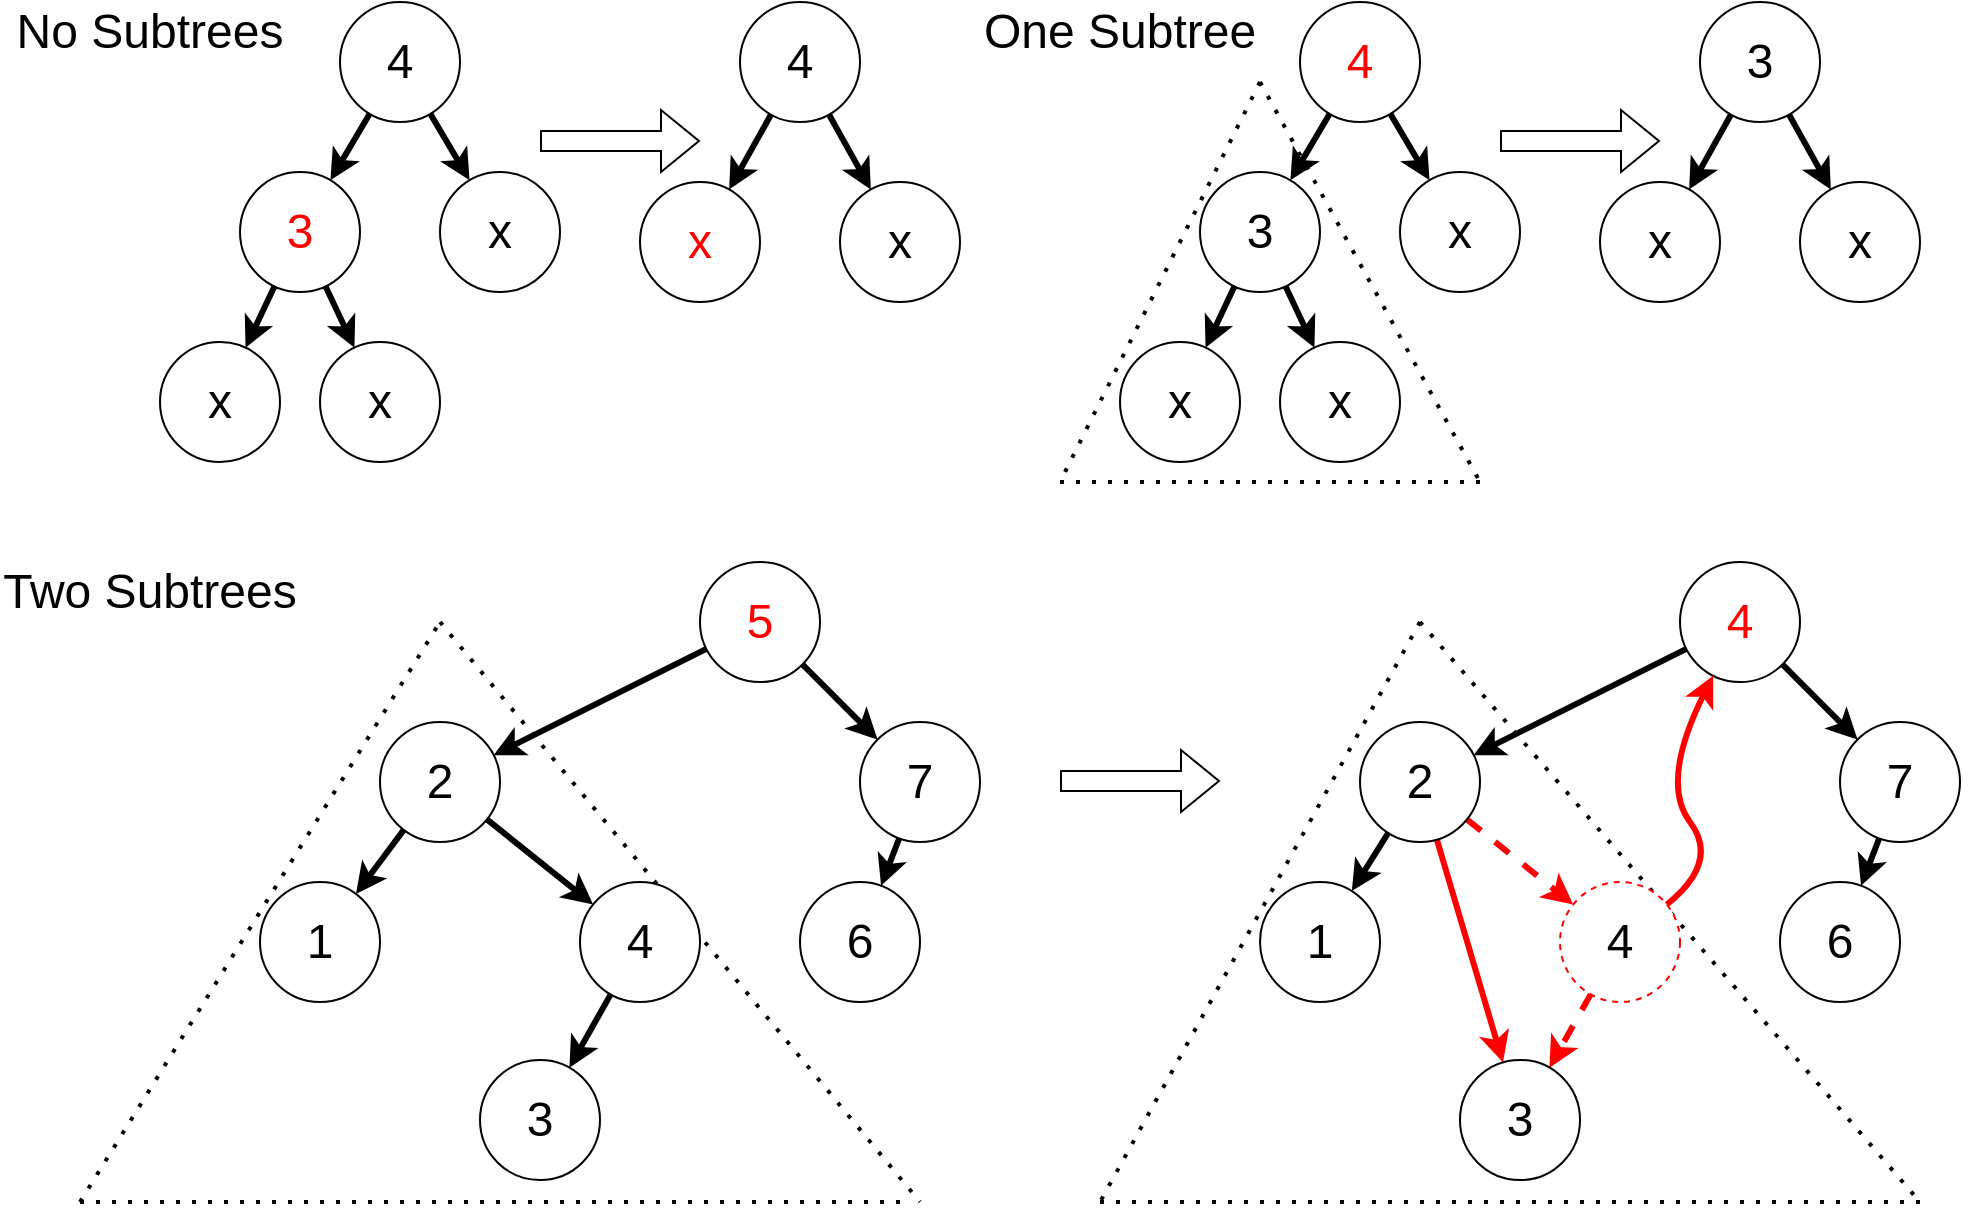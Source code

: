 <mxfile version="24.2.5" type="device">
  <diagram name="第 1 页" id="uKlGg8P8eyeJLwApAIIl">
    <mxGraphModel dx="1434" dy="907" grid="1" gridSize="10" guides="1" tooltips="1" connect="1" arrows="1" fold="1" page="1" pageScale="1" pageWidth="827" pageHeight="1169" math="0" shadow="0">
      <root>
        <mxCell id="0" />
        <mxCell id="1" parent="0" />
        <mxCell id="6PqzBiFGWo0K5L1rPENs-62" value="" style="endArrow=none;dashed=1;html=1;dashPattern=1 3;strokeWidth=2;rounded=0;" parent="1" edge="1">
          <mxGeometry width="50" height="50" relative="1" as="geometry">
            <mxPoint x="460" y="350" as="sourcePoint" />
            <mxPoint x="700" y="640" as="targetPoint" />
          </mxGeometry>
        </mxCell>
        <mxCell id="6PqzBiFGWo0K5L1rPENs-93" value="" style="endArrow=none;dashed=1;html=1;dashPattern=1 3;strokeWidth=2;rounded=0;" parent="1" edge="1">
          <mxGeometry width="50" height="50" relative="1" as="geometry">
            <mxPoint x="950" y="350" as="sourcePoint" />
            <mxPoint x="1200" y="640" as="targetPoint" />
          </mxGeometry>
        </mxCell>
        <mxCell id="6PqzBiFGWo0K5L1rPENs-4" style="rounded=0;orthogonalLoop=1;jettySize=auto;html=1;strokeColor=#000000;strokeWidth=3;" parent="1" source="6PqzBiFGWo0K5L1rPENs-5" target="6PqzBiFGWo0K5L1rPENs-6" edge="1">
          <mxGeometry relative="1" as="geometry" />
        </mxCell>
        <mxCell id="6PqzBiFGWo0K5L1rPENs-5" value="4" style="ellipse;whiteSpace=wrap;html=1;aspect=fixed;fontSize=24;" parent="1" vertex="1">
          <mxGeometry x="610" y="40" width="60" height="60" as="geometry" />
        </mxCell>
        <mxCell id="6PqzBiFGWo0K5L1rPENs-6" value="&lt;font&gt;x&lt;/font&gt;" style="ellipse;whiteSpace=wrap;html=1;aspect=fixed;fontSize=24;fontColor=#FF0000;" parent="1" vertex="1">
          <mxGeometry x="560" y="130" width="60" height="60" as="geometry" />
        </mxCell>
        <mxCell id="6PqzBiFGWo0K5L1rPENs-7" value="&lt;font color=&quot;#000000&quot;&gt;x&lt;/font&gt;" style="ellipse;whiteSpace=wrap;html=1;aspect=fixed;fontSize=24;fontColor=#FF0000;" parent="1" vertex="1">
          <mxGeometry x="660" y="130" width="60" height="60" as="geometry" />
        </mxCell>
        <mxCell id="6PqzBiFGWo0K5L1rPENs-8" style="rounded=0;orthogonalLoop=1;jettySize=auto;html=1;strokeColor=#000000;strokeWidth=3;" parent="1" source="6PqzBiFGWo0K5L1rPENs-5" target="6PqzBiFGWo0K5L1rPENs-7" edge="1">
          <mxGeometry relative="1" as="geometry">
            <mxPoint x="635" y="106" as="sourcePoint" />
            <mxPoint x="605" y="154" as="targetPoint" />
          </mxGeometry>
        </mxCell>
        <mxCell id="6PqzBiFGWo0K5L1rPENs-9" style="rounded=0;orthogonalLoop=1;jettySize=auto;html=1;strokeColor=#000000;strokeWidth=3;" parent="1" source="6PqzBiFGWo0K5L1rPENs-10" target="6PqzBiFGWo0K5L1rPENs-11" edge="1">
          <mxGeometry relative="1" as="geometry" />
        </mxCell>
        <mxCell id="6PqzBiFGWo0K5L1rPENs-10" value="4" style="ellipse;whiteSpace=wrap;html=1;aspect=fixed;fontSize=24;" parent="1" vertex="1">
          <mxGeometry x="410" y="40" width="60" height="60" as="geometry" />
        </mxCell>
        <mxCell id="6PqzBiFGWo0K5L1rPENs-11" value="&lt;font&gt;3&lt;/font&gt;" style="ellipse;whiteSpace=wrap;html=1;aspect=fixed;fontSize=24;fontColor=#FF0000;" parent="1" vertex="1">
          <mxGeometry x="360" y="125" width="60" height="60" as="geometry" />
        </mxCell>
        <mxCell id="6PqzBiFGWo0K5L1rPENs-12" value="&lt;font color=&quot;#000000&quot;&gt;x&lt;/font&gt;" style="ellipse;whiteSpace=wrap;html=1;aspect=fixed;fontSize=24;fontColor=#FF0000;" parent="1" vertex="1">
          <mxGeometry x="460" y="125" width="60" height="60" as="geometry" />
        </mxCell>
        <mxCell id="6PqzBiFGWo0K5L1rPENs-13" style="rounded=0;orthogonalLoop=1;jettySize=auto;html=1;strokeColor=#000000;strokeWidth=3;" parent="1" source="6PqzBiFGWo0K5L1rPENs-10" target="6PqzBiFGWo0K5L1rPENs-12" edge="1">
          <mxGeometry relative="1" as="geometry">
            <mxPoint x="435" y="106" as="sourcePoint" />
            <mxPoint x="405" y="154" as="targetPoint" />
          </mxGeometry>
        </mxCell>
        <mxCell id="6PqzBiFGWo0K5L1rPENs-14" value="" style="shape=flexArrow;endArrow=classic;html=1;rounded=0;" parent="1" edge="1">
          <mxGeometry width="50" height="50" relative="1" as="geometry">
            <mxPoint x="510" y="109.5" as="sourcePoint" />
            <mxPoint x="590" y="109.5" as="targetPoint" />
          </mxGeometry>
        </mxCell>
        <mxCell id="6PqzBiFGWo0K5L1rPENs-17" value="No Subtrees" style="text;html=1;strokeColor=none;fillColor=none;align=center;verticalAlign=middle;whiteSpace=wrap;rounded=0;fontSize=24;" parent="1" vertex="1">
          <mxGeometry x="240" y="40" width="150" height="30" as="geometry" />
        </mxCell>
        <mxCell id="6PqzBiFGWo0K5L1rPENs-18" style="rounded=0;orthogonalLoop=1;jettySize=auto;html=1;strokeColor=#000000;strokeWidth=3;fontColor=#000000;" parent="1" source="6PqzBiFGWo0K5L1rPENs-11" target="6PqzBiFGWo0K5L1rPENs-19" edge="1">
          <mxGeometry relative="1" as="geometry">
            <mxPoint x="365" y="200" as="sourcePoint" />
          </mxGeometry>
        </mxCell>
        <mxCell id="6PqzBiFGWo0K5L1rPENs-19" value="&lt;font&gt;x&lt;/font&gt;" style="ellipse;whiteSpace=wrap;html=1;aspect=fixed;fontSize=24;fontColor=#000000;strokeColor=#000000;" parent="1" vertex="1">
          <mxGeometry x="320" y="210" width="60" height="60" as="geometry" />
        </mxCell>
        <mxCell id="6PqzBiFGWo0K5L1rPENs-20" value="&lt;font&gt;x&lt;/font&gt;" style="ellipse;whiteSpace=wrap;html=1;aspect=fixed;fontSize=24;fontColor=#000000;strokeColor=#000000;" parent="1" vertex="1">
          <mxGeometry x="400" y="210" width="60" height="60" as="geometry" />
        </mxCell>
        <mxCell id="6PqzBiFGWo0K5L1rPENs-21" style="rounded=0;orthogonalLoop=1;jettySize=auto;html=1;strokeColor=#000000;strokeWidth=3;fontColor=#000000;" parent="1" source="6PqzBiFGWo0K5L1rPENs-11" target="6PqzBiFGWo0K5L1rPENs-20" edge="1">
          <mxGeometry relative="1" as="geometry">
            <mxPoint x="395" y="200" as="sourcePoint" />
            <mxPoint x="345" y="258" as="targetPoint" />
          </mxGeometry>
        </mxCell>
        <mxCell id="6PqzBiFGWo0K5L1rPENs-22" style="rounded=0;orthogonalLoop=1;jettySize=auto;html=1;strokeColor=#000000;strokeWidth=3;" parent="1" source="6PqzBiFGWo0K5L1rPENs-23" target="6PqzBiFGWo0K5L1rPENs-24" edge="1">
          <mxGeometry relative="1" as="geometry" />
        </mxCell>
        <mxCell id="6PqzBiFGWo0K5L1rPENs-23" value="3" style="ellipse;whiteSpace=wrap;html=1;aspect=fixed;fontSize=24;" parent="1" vertex="1">
          <mxGeometry x="1090" y="40" width="60" height="60" as="geometry" />
        </mxCell>
        <mxCell id="6PqzBiFGWo0K5L1rPENs-24" value="&lt;font color=&quot;#000000&quot;&gt;x&lt;/font&gt;" style="ellipse;whiteSpace=wrap;html=1;aspect=fixed;fontSize=24;fontColor=#FF0000;" parent="1" vertex="1">
          <mxGeometry x="1040" y="130" width="60" height="60" as="geometry" />
        </mxCell>
        <mxCell id="6PqzBiFGWo0K5L1rPENs-25" value="&lt;font color=&quot;#000000&quot;&gt;x&lt;/font&gt;" style="ellipse;whiteSpace=wrap;html=1;aspect=fixed;fontSize=24;fontColor=#FF0000;" parent="1" vertex="1">
          <mxGeometry x="1140" y="130" width="60" height="60" as="geometry" />
        </mxCell>
        <mxCell id="6PqzBiFGWo0K5L1rPENs-26" style="rounded=0;orthogonalLoop=1;jettySize=auto;html=1;strokeColor=#000000;strokeWidth=3;" parent="1" source="6PqzBiFGWo0K5L1rPENs-23" target="6PqzBiFGWo0K5L1rPENs-25" edge="1">
          <mxGeometry relative="1" as="geometry">
            <mxPoint x="1115" y="106" as="sourcePoint" />
            <mxPoint x="1085" y="154" as="targetPoint" />
          </mxGeometry>
        </mxCell>
        <mxCell id="6PqzBiFGWo0K5L1rPENs-27" style="rounded=0;orthogonalLoop=1;jettySize=auto;html=1;strokeColor=#000000;strokeWidth=3;" parent="1" source="6PqzBiFGWo0K5L1rPENs-28" target="6PqzBiFGWo0K5L1rPENs-29" edge="1">
          <mxGeometry relative="1" as="geometry" />
        </mxCell>
        <mxCell id="6PqzBiFGWo0K5L1rPENs-28" value="4" style="ellipse;whiteSpace=wrap;html=1;aspect=fixed;fontSize=24;fontColor=#FF0000;" parent="1" vertex="1">
          <mxGeometry x="890" y="40" width="60" height="60" as="geometry" />
        </mxCell>
        <mxCell id="6PqzBiFGWo0K5L1rPENs-29" value="&lt;font&gt;3&lt;/font&gt;" style="ellipse;whiteSpace=wrap;html=1;aspect=fixed;fontSize=24;fontColor=#000000;strokeColor=#000000;" parent="1" vertex="1">
          <mxGeometry x="840" y="125" width="60" height="60" as="geometry" />
        </mxCell>
        <mxCell id="6PqzBiFGWo0K5L1rPENs-30" value="&lt;font color=&quot;#000000&quot;&gt;x&lt;/font&gt;" style="ellipse;whiteSpace=wrap;html=1;aspect=fixed;fontSize=24;fontColor=#FF0000;" parent="1" vertex="1">
          <mxGeometry x="940" y="125" width="60" height="60" as="geometry" />
        </mxCell>
        <mxCell id="6PqzBiFGWo0K5L1rPENs-31" style="rounded=0;orthogonalLoop=1;jettySize=auto;html=1;strokeColor=#000000;strokeWidth=3;" parent="1" source="6PqzBiFGWo0K5L1rPENs-28" target="6PqzBiFGWo0K5L1rPENs-30" edge="1">
          <mxGeometry relative="1" as="geometry">
            <mxPoint x="915" y="106" as="sourcePoint" />
            <mxPoint x="885" y="154" as="targetPoint" />
          </mxGeometry>
        </mxCell>
        <mxCell id="6PqzBiFGWo0K5L1rPENs-32" value="" style="shape=flexArrow;endArrow=classic;html=1;rounded=0;" parent="1" edge="1">
          <mxGeometry width="50" height="50" relative="1" as="geometry">
            <mxPoint x="990" y="109.5" as="sourcePoint" />
            <mxPoint x="1070" y="109.5" as="targetPoint" />
          </mxGeometry>
        </mxCell>
        <mxCell id="6PqzBiFGWo0K5L1rPENs-33" value="One Subtree" style="text;html=1;strokeColor=none;fillColor=none;align=center;verticalAlign=middle;whiteSpace=wrap;rounded=0;fontSize=24;" parent="1" vertex="1">
          <mxGeometry x="730" y="40" width="140" height="30" as="geometry" />
        </mxCell>
        <mxCell id="6PqzBiFGWo0K5L1rPENs-34" style="rounded=0;orthogonalLoop=1;jettySize=auto;html=1;strokeColor=#000000;strokeWidth=3;fontColor=#000000;" parent="1" source="6PqzBiFGWo0K5L1rPENs-29" target="6PqzBiFGWo0K5L1rPENs-35" edge="1">
          <mxGeometry relative="1" as="geometry">
            <mxPoint x="845" y="200" as="sourcePoint" />
          </mxGeometry>
        </mxCell>
        <mxCell id="6PqzBiFGWo0K5L1rPENs-35" value="&lt;font&gt;x&lt;/font&gt;" style="ellipse;whiteSpace=wrap;html=1;aspect=fixed;fontSize=24;fontColor=#000000;strokeColor=#000000;" parent="1" vertex="1">
          <mxGeometry x="800" y="210" width="60" height="60" as="geometry" />
        </mxCell>
        <mxCell id="6PqzBiFGWo0K5L1rPENs-36" value="&lt;font&gt;x&lt;/font&gt;" style="ellipse;whiteSpace=wrap;html=1;aspect=fixed;fontSize=24;fontColor=#000000;strokeColor=#000000;" parent="1" vertex="1">
          <mxGeometry x="880" y="210" width="60" height="60" as="geometry" />
        </mxCell>
        <mxCell id="6PqzBiFGWo0K5L1rPENs-37" style="rounded=0;orthogonalLoop=1;jettySize=auto;html=1;strokeColor=#000000;strokeWidth=3;fontColor=#000000;" parent="1" source="6PqzBiFGWo0K5L1rPENs-29" target="6PqzBiFGWo0K5L1rPENs-36" edge="1">
          <mxGeometry relative="1" as="geometry">
            <mxPoint x="875" y="200" as="sourcePoint" />
            <mxPoint x="825" y="258" as="targetPoint" />
          </mxGeometry>
        </mxCell>
        <mxCell id="6PqzBiFGWo0K5L1rPENs-38" style="rounded=0;orthogonalLoop=1;jettySize=auto;html=1;strokeWidth=3;fontSize=24;" parent="1" source="6PqzBiFGWo0K5L1rPENs-40" target="6PqzBiFGWo0K5L1rPENs-43" edge="1">
          <mxGeometry relative="1" as="geometry" />
        </mxCell>
        <mxCell id="6PqzBiFGWo0K5L1rPENs-39" style="rounded=0;orthogonalLoop=1;jettySize=auto;html=1;strokeWidth=3;fontSize=24;" parent="1" source="6PqzBiFGWo0K5L1rPENs-40" target="6PqzBiFGWo0K5L1rPENs-49" edge="1">
          <mxGeometry relative="1" as="geometry" />
        </mxCell>
        <mxCell id="6PqzBiFGWo0K5L1rPENs-40" value="&lt;font color=&quot;#ff0000&quot;&gt;5&lt;/font&gt;" style="ellipse;whiteSpace=wrap;html=1;aspect=fixed;fontSize=24;" parent="1" vertex="1">
          <mxGeometry x="590" y="320" width="60" height="60" as="geometry" />
        </mxCell>
        <mxCell id="6PqzBiFGWo0K5L1rPENs-41" style="rounded=0;orthogonalLoop=1;jettySize=auto;html=1;strokeWidth=3;fontSize=24;" parent="1" source="6PqzBiFGWo0K5L1rPENs-43" target="6PqzBiFGWo0K5L1rPENs-44" edge="1">
          <mxGeometry relative="1" as="geometry" />
        </mxCell>
        <mxCell id="6PqzBiFGWo0K5L1rPENs-42" style="rounded=0;orthogonalLoop=1;jettySize=auto;html=1;strokeWidth=3;fontSize=24;" parent="1" source="6PqzBiFGWo0K5L1rPENs-43" target="6PqzBiFGWo0K5L1rPENs-46" edge="1">
          <mxGeometry relative="1" as="geometry" />
        </mxCell>
        <mxCell id="6PqzBiFGWo0K5L1rPENs-44" value="1" style="ellipse;whiteSpace=wrap;html=1;aspect=fixed;fontSize=24;" parent="1" vertex="1">
          <mxGeometry x="370" y="480" width="60" height="60" as="geometry" />
        </mxCell>
        <mxCell id="6PqzBiFGWo0K5L1rPENs-46" value="4" style="ellipse;whiteSpace=wrap;html=1;aspect=fixed;fontSize=24;" parent="1" vertex="1">
          <mxGeometry x="530" y="480" width="60" height="60" as="geometry" />
        </mxCell>
        <mxCell id="6PqzBiFGWo0K5L1rPENs-47" value="6" style="ellipse;whiteSpace=wrap;html=1;aspect=fixed;fontSize=24;" parent="1" vertex="1">
          <mxGeometry x="640" y="480" width="60" height="60" as="geometry" />
        </mxCell>
        <mxCell id="6PqzBiFGWo0K5L1rPENs-48" style="rounded=0;orthogonalLoop=1;jettySize=auto;html=1;strokeWidth=3;fontSize=24;" parent="1" source="6PqzBiFGWo0K5L1rPENs-49" target="6PqzBiFGWo0K5L1rPENs-47" edge="1">
          <mxGeometry relative="1" as="geometry" />
        </mxCell>
        <mxCell id="6PqzBiFGWo0K5L1rPENs-49" value="7" style="ellipse;whiteSpace=wrap;html=1;aspect=fixed;fontSize=24;" parent="1" vertex="1">
          <mxGeometry x="670" y="400" width="60" height="60" as="geometry" />
        </mxCell>
        <mxCell id="6PqzBiFGWo0K5L1rPENs-54" value="Two Subtrees" style="text;html=1;strokeColor=none;fillColor=none;align=center;verticalAlign=middle;whiteSpace=wrap;rounded=0;fontSize=24;" parent="1" vertex="1">
          <mxGeometry x="240" y="320" width="150" height="30" as="geometry" />
        </mxCell>
        <mxCell id="6PqzBiFGWo0K5L1rPENs-55" value="" style="endArrow=none;dashed=1;html=1;dashPattern=1 3;strokeWidth=2;rounded=0;" parent="1" edge="1">
          <mxGeometry width="50" height="50" relative="1" as="geometry">
            <mxPoint x="770" y="280" as="sourcePoint" />
            <mxPoint x="980" y="280" as="targetPoint" />
          </mxGeometry>
        </mxCell>
        <mxCell id="6PqzBiFGWo0K5L1rPENs-56" value="" style="endArrow=none;dashed=1;html=1;dashPattern=1 3;strokeWidth=2;rounded=0;" parent="1" edge="1">
          <mxGeometry width="50" height="50" relative="1" as="geometry">
            <mxPoint x="870" y="80" as="sourcePoint" />
            <mxPoint x="980" y="280" as="targetPoint" />
          </mxGeometry>
        </mxCell>
        <mxCell id="6PqzBiFGWo0K5L1rPENs-57" value="" style="endArrow=none;dashed=1;html=1;dashPattern=1 3;strokeWidth=2;rounded=0;" parent="1" edge="1">
          <mxGeometry width="50" height="50" relative="1" as="geometry">
            <mxPoint x="870" y="80" as="sourcePoint" />
            <mxPoint x="770" y="280" as="targetPoint" />
          </mxGeometry>
        </mxCell>
        <mxCell id="6PqzBiFGWo0K5L1rPENs-61" value="" style="endArrow=none;dashed=1;html=1;dashPattern=1 3;strokeWidth=2;rounded=0;" parent="1" edge="1">
          <mxGeometry width="50" height="50" relative="1" as="geometry">
            <mxPoint x="280" y="640" as="sourcePoint" />
            <mxPoint x="690" y="640" as="targetPoint" />
          </mxGeometry>
        </mxCell>
        <mxCell id="6PqzBiFGWo0K5L1rPENs-65" style="rounded=0;orthogonalLoop=1;jettySize=auto;html=1;strokeWidth=3;fontSize=24;" parent="1" source="6PqzBiFGWo0K5L1rPENs-66" target="6PqzBiFGWo0K5L1rPENs-74" edge="1">
          <mxGeometry relative="1" as="geometry" />
        </mxCell>
        <mxCell id="6PqzBiFGWo0K5L1rPENs-66" value="&lt;font color=&quot;#ff0000&quot;&gt;4&lt;/font&gt;" style="ellipse;whiteSpace=wrap;html=1;aspect=fixed;fontSize=24;" parent="1" vertex="1">
          <mxGeometry x="1080" y="320" width="60" height="60" as="geometry" />
        </mxCell>
        <mxCell id="6PqzBiFGWo0K5L1rPENs-72" value="6" style="ellipse;whiteSpace=wrap;html=1;aspect=fixed;fontSize=24;" parent="1" vertex="1">
          <mxGeometry x="1130" y="480" width="60" height="60" as="geometry" />
        </mxCell>
        <mxCell id="6PqzBiFGWo0K5L1rPENs-73" style="rounded=0;orthogonalLoop=1;jettySize=auto;html=1;strokeWidth=3;fontSize=24;" parent="1" source="6PqzBiFGWo0K5L1rPENs-74" target="6PqzBiFGWo0K5L1rPENs-72" edge="1">
          <mxGeometry relative="1" as="geometry" />
        </mxCell>
        <mxCell id="6PqzBiFGWo0K5L1rPENs-74" value="7" style="ellipse;whiteSpace=wrap;html=1;aspect=fixed;fontSize=24;" parent="1" vertex="1">
          <mxGeometry x="1160" y="400" width="60" height="60" as="geometry" />
        </mxCell>
        <mxCell id="6PqzBiFGWo0K5L1rPENs-78" value="" style="shape=flexArrow;endArrow=classic;html=1;rounded=0;" parent="1" edge="1">
          <mxGeometry width="50" height="50" relative="1" as="geometry">
            <mxPoint x="770" y="429.5" as="sourcePoint" />
            <mxPoint x="850" y="429.5" as="targetPoint" />
          </mxGeometry>
        </mxCell>
        <mxCell id="6PqzBiFGWo0K5L1rPENs-80" style="rounded=0;orthogonalLoop=1;jettySize=auto;html=1;strokeColor=#000000;strokeWidth=3;" parent="1" source="6PqzBiFGWo0K5L1rPENs-46" target="6PqzBiFGWo0K5L1rPENs-81" edge="1">
          <mxGeometry relative="1" as="geometry">
            <mxPoint x="535" y="540" as="sourcePoint" />
          </mxGeometry>
        </mxCell>
        <mxCell id="6PqzBiFGWo0K5L1rPENs-81" value="&lt;font&gt;3&lt;/font&gt;" style="ellipse;whiteSpace=wrap;html=1;aspect=fixed;fontSize=24;fontColor=#000000;strokeColor=#000000;" parent="1" vertex="1">
          <mxGeometry x="480" y="569" width="60" height="60" as="geometry" />
        </mxCell>
        <mxCell id="6PqzBiFGWo0K5L1rPENs-83" style="rounded=0;orthogonalLoop=1;jettySize=auto;html=1;strokeWidth=3;fontSize=24;" parent="1" source="6PqzBiFGWo0K5L1rPENs-66" target="6PqzBiFGWo0K5L1rPENs-87" edge="1">
          <mxGeometry relative="1" as="geometry">
            <mxPoint x="1068" y="370" as="sourcePoint" />
          </mxGeometry>
        </mxCell>
        <mxCell id="6PqzBiFGWo0K5L1rPENs-85" style="rounded=0;orthogonalLoop=1;jettySize=auto;html=1;strokeWidth=3;fontSize=24;" parent="1" source="6PqzBiFGWo0K5L1rPENs-87" target="6PqzBiFGWo0K5L1rPENs-88" edge="1">
          <mxGeometry relative="1" as="geometry" />
        </mxCell>
        <mxCell id="6PqzBiFGWo0K5L1rPENs-86" style="rounded=0;orthogonalLoop=1;jettySize=auto;html=1;strokeWidth=3;fontSize=24;dashed=1;strokeColor=#FF0000;" parent="1" source="6PqzBiFGWo0K5L1rPENs-87" target="6PqzBiFGWo0K5L1rPENs-89" edge="1">
          <mxGeometry relative="1" as="geometry" />
        </mxCell>
        <mxCell id="6PqzBiFGWo0K5L1rPENs-98" style="rounded=0;orthogonalLoop=1;jettySize=auto;html=1;strokeWidth=3;strokeColor=#FF0000;" parent="1" source="6PqzBiFGWo0K5L1rPENs-87" target="6PqzBiFGWo0K5L1rPENs-96" edge="1">
          <mxGeometry relative="1" as="geometry" />
        </mxCell>
        <mxCell id="6PqzBiFGWo0K5L1rPENs-87" value="2" style="ellipse;whiteSpace=wrap;html=1;aspect=fixed;fontSize=24;" parent="1" vertex="1">
          <mxGeometry x="920" y="400" width="60" height="60" as="geometry" />
        </mxCell>
        <mxCell id="6PqzBiFGWo0K5L1rPENs-88" value="1" style="ellipse;whiteSpace=wrap;html=1;aspect=fixed;fontSize=24;" parent="1" vertex="1">
          <mxGeometry x="870" y="480" width="60" height="60" as="geometry" />
        </mxCell>
        <mxCell id="6PqzBiFGWo0K5L1rPENs-89" value="4" style="ellipse;whiteSpace=wrap;html=1;aspect=fixed;fontSize=24;dashed=1;strokeColor=#FF0000;" parent="1" vertex="1">
          <mxGeometry x="1020" y="480" width="60" height="60" as="geometry" />
        </mxCell>
        <mxCell id="6PqzBiFGWo0K5L1rPENs-92" value="" style="endArrow=none;dashed=1;html=1;dashPattern=1 3;strokeWidth=2;rounded=0;" parent="1" edge="1">
          <mxGeometry width="50" height="50" relative="1" as="geometry">
            <mxPoint x="790" y="640" as="sourcePoint" />
            <mxPoint x="1200" y="640" as="targetPoint" />
          </mxGeometry>
        </mxCell>
        <mxCell id="6PqzBiFGWo0K5L1rPENs-94" value="" style="endArrow=none;dashed=1;html=1;dashPattern=1 3;strokeWidth=2;rounded=0;" parent="1" edge="1">
          <mxGeometry width="50" height="50" relative="1" as="geometry">
            <mxPoint x="950" y="350" as="sourcePoint" />
            <mxPoint x="790" y="640" as="targetPoint" />
          </mxGeometry>
        </mxCell>
        <mxCell id="6PqzBiFGWo0K5L1rPENs-95" style="rounded=0;orthogonalLoop=1;jettySize=auto;html=1;strokeColor=#FF0000;strokeWidth=3;dashed=1;" parent="1" source="6PqzBiFGWo0K5L1rPENs-89" target="6PqzBiFGWo0K5L1rPENs-96" edge="1">
          <mxGeometry relative="1" as="geometry">
            <mxPoint x="1035" y="540" as="sourcePoint" />
          </mxGeometry>
        </mxCell>
        <mxCell id="6PqzBiFGWo0K5L1rPENs-96" value="&lt;font&gt;3&lt;/font&gt;" style="ellipse;whiteSpace=wrap;html=1;aspect=fixed;fontSize=24;fontColor=#000000;strokeColor=#000000;" parent="1" vertex="1">
          <mxGeometry x="970" y="569" width="60" height="60" as="geometry" />
        </mxCell>
        <mxCell id="6PqzBiFGWo0K5L1rPENs-97" value="" style="curved=1;endArrow=classic;html=1;rounded=0;strokeWidth=3;strokeColor=#FF0000;" parent="1" source="6PqzBiFGWo0K5L1rPENs-89" target="6PqzBiFGWo0K5L1rPENs-66" edge="1">
          <mxGeometry width="50" height="50" relative="1" as="geometry">
            <mxPoint x="1070" y="480" as="sourcePoint" />
            <mxPoint x="1120" y="430" as="targetPoint" />
            <Array as="points">
              <mxPoint x="1100" y="470" />
              <mxPoint x="1070" y="430" />
            </Array>
          </mxGeometry>
        </mxCell>
        <mxCell id="6PqzBiFGWo0K5L1rPENs-43" value="2" style="ellipse;whiteSpace=wrap;html=1;aspect=fixed;fontSize=24;" parent="1" vertex="1">
          <mxGeometry x="430" y="400" width="60" height="60" as="geometry" />
        </mxCell>
        <mxCell id="hFfXq8j07RGvD7xqYkxw-2" value="" style="endArrow=none;dashed=1;html=1;dashPattern=1 3;strokeWidth=2;rounded=0;" parent="1" edge="1">
          <mxGeometry width="50" height="50" relative="1" as="geometry">
            <mxPoint x="280" y="640" as="sourcePoint" />
            <mxPoint x="460" y="350" as="targetPoint" />
          </mxGeometry>
        </mxCell>
      </root>
    </mxGraphModel>
  </diagram>
</mxfile>
